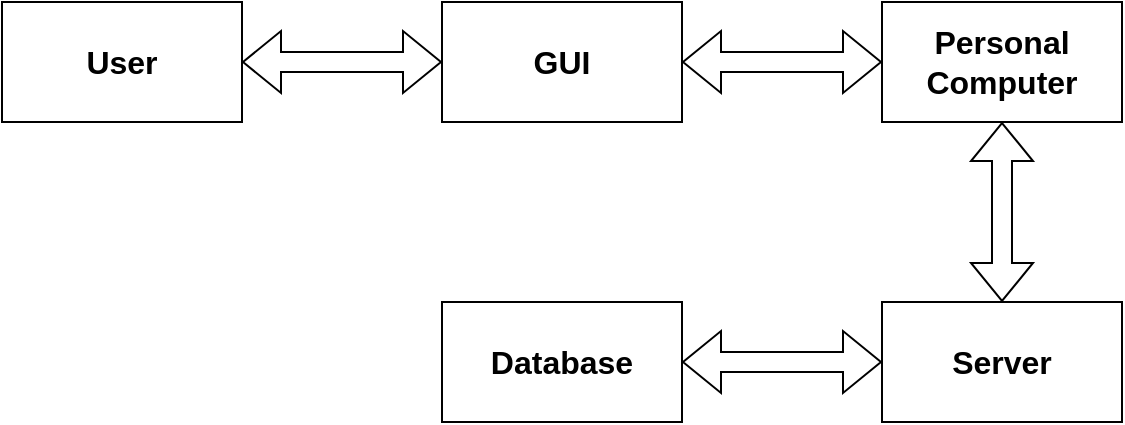 <mxfile version="24.4.4" type="github">
  <diagram name="Page-1" id="EW6Hs_steBiP4dipKTH7">
    <mxGraphModel dx="1050" dy="522" grid="1" gridSize="10" guides="1" tooltips="1" connect="1" arrows="1" fold="1" page="1" pageScale="1" pageWidth="850" pageHeight="1100" math="0" shadow="0">
      <root>
        <mxCell id="0" />
        <mxCell id="1" parent="0" />
        <mxCell id="ZW2LRN5nCiGZXL_0Xs2d-1" value="Personal Computer" style="rounded=0;whiteSpace=wrap;html=1;fontSize=16;fontStyle=1" vertex="1" parent="1">
          <mxGeometry x="470" y="240" width="120" height="60" as="geometry" />
        </mxCell>
        <mxCell id="ZW2LRN5nCiGZXL_0Xs2d-2" value="GUI" style="rounded=0;whiteSpace=wrap;html=1;fontSize=16;fontStyle=1" vertex="1" parent="1">
          <mxGeometry x="250" y="240" width="120" height="60" as="geometry" />
        </mxCell>
        <mxCell id="ZW2LRN5nCiGZXL_0Xs2d-3" value="User" style="rounded=0;whiteSpace=wrap;html=1;fontSize=16;fontStyle=1" vertex="1" parent="1">
          <mxGeometry x="30" y="240" width="120" height="60" as="geometry" />
        </mxCell>
        <mxCell id="ZW2LRN5nCiGZXL_0Xs2d-4" value="" style="shape=flexArrow;endArrow=classic;startArrow=classic;html=1;rounded=0;exitX=1;exitY=0.5;exitDx=0;exitDy=0;entryX=0;entryY=0.5;entryDx=0;entryDy=0;" edge="1" parent="1" source="ZW2LRN5nCiGZXL_0Xs2d-3" target="ZW2LRN5nCiGZXL_0Xs2d-2">
          <mxGeometry width="100" height="100" relative="1" as="geometry">
            <mxPoint x="370" y="320" as="sourcePoint" />
            <mxPoint x="470" y="220" as="targetPoint" />
          </mxGeometry>
        </mxCell>
        <mxCell id="ZW2LRN5nCiGZXL_0Xs2d-5" value="" style="shape=flexArrow;endArrow=classic;startArrow=classic;html=1;rounded=0;exitX=1;exitY=0.5;exitDx=0;exitDy=0;entryX=0;entryY=0.5;entryDx=0;entryDy=0;" edge="1" parent="1" source="ZW2LRN5nCiGZXL_0Xs2d-2" target="ZW2LRN5nCiGZXL_0Xs2d-1">
          <mxGeometry width="100" height="100" relative="1" as="geometry">
            <mxPoint x="370" y="320" as="sourcePoint" />
            <mxPoint x="470" y="220" as="targetPoint" />
          </mxGeometry>
        </mxCell>
        <mxCell id="ZW2LRN5nCiGZXL_0Xs2d-6" value="Server" style="rounded=0;whiteSpace=wrap;html=1;fontSize=16;fontStyle=1" vertex="1" parent="1">
          <mxGeometry x="470" y="390" width="120" height="60" as="geometry" />
        </mxCell>
        <mxCell id="ZW2LRN5nCiGZXL_0Xs2d-7" value="" style="shape=flexArrow;endArrow=classic;startArrow=classic;html=1;rounded=0;exitX=0.5;exitY=0;exitDx=0;exitDy=0;" edge="1" parent="1" source="ZW2LRN5nCiGZXL_0Xs2d-6" target="ZW2LRN5nCiGZXL_0Xs2d-1">
          <mxGeometry width="100" height="100" relative="1" as="geometry">
            <mxPoint x="430" y="400" as="sourcePoint" />
            <mxPoint x="530" y="300" as="targetPoint" />
          </mxGeometry>
        </mxCell>
        <mxCell id="ZW2LRN5nCiGZXL_0Xs2d-10" value="Database" style="rounded=0;whiteSpace=wrap;html=1;fontSize=16;fontStyle=1" vertex="1" parent="1">
          <mxGeometry x="250" y="390" width="120" height="60" as="geometry" />
        </mxCell>
        <mxCell id="ZW2LRN5nCiGZXL_0Xs2d-11" value="" style="shape=flexArrow;endArrow=classic;startArrow=classic;html=1;rounded=0;" edge="1" parent="1" source="ZW2LRN5nCiGZXL_0Xs2d-10" target="ZW2LRN5nCiGZXL_0Xs2d-6">
          <mxGeometry width="100" height="100" relative="1" as="geometry">
            <mxPoint x="370" y="419.5" as="sourcePoint" />
            <mxPoint x="470" y="419.5" as="targetPoint" />
          </mxGeometry>
        </mxCell>
      </root>
    </mxGraphModel>
  </diagram>
</mxfile>
